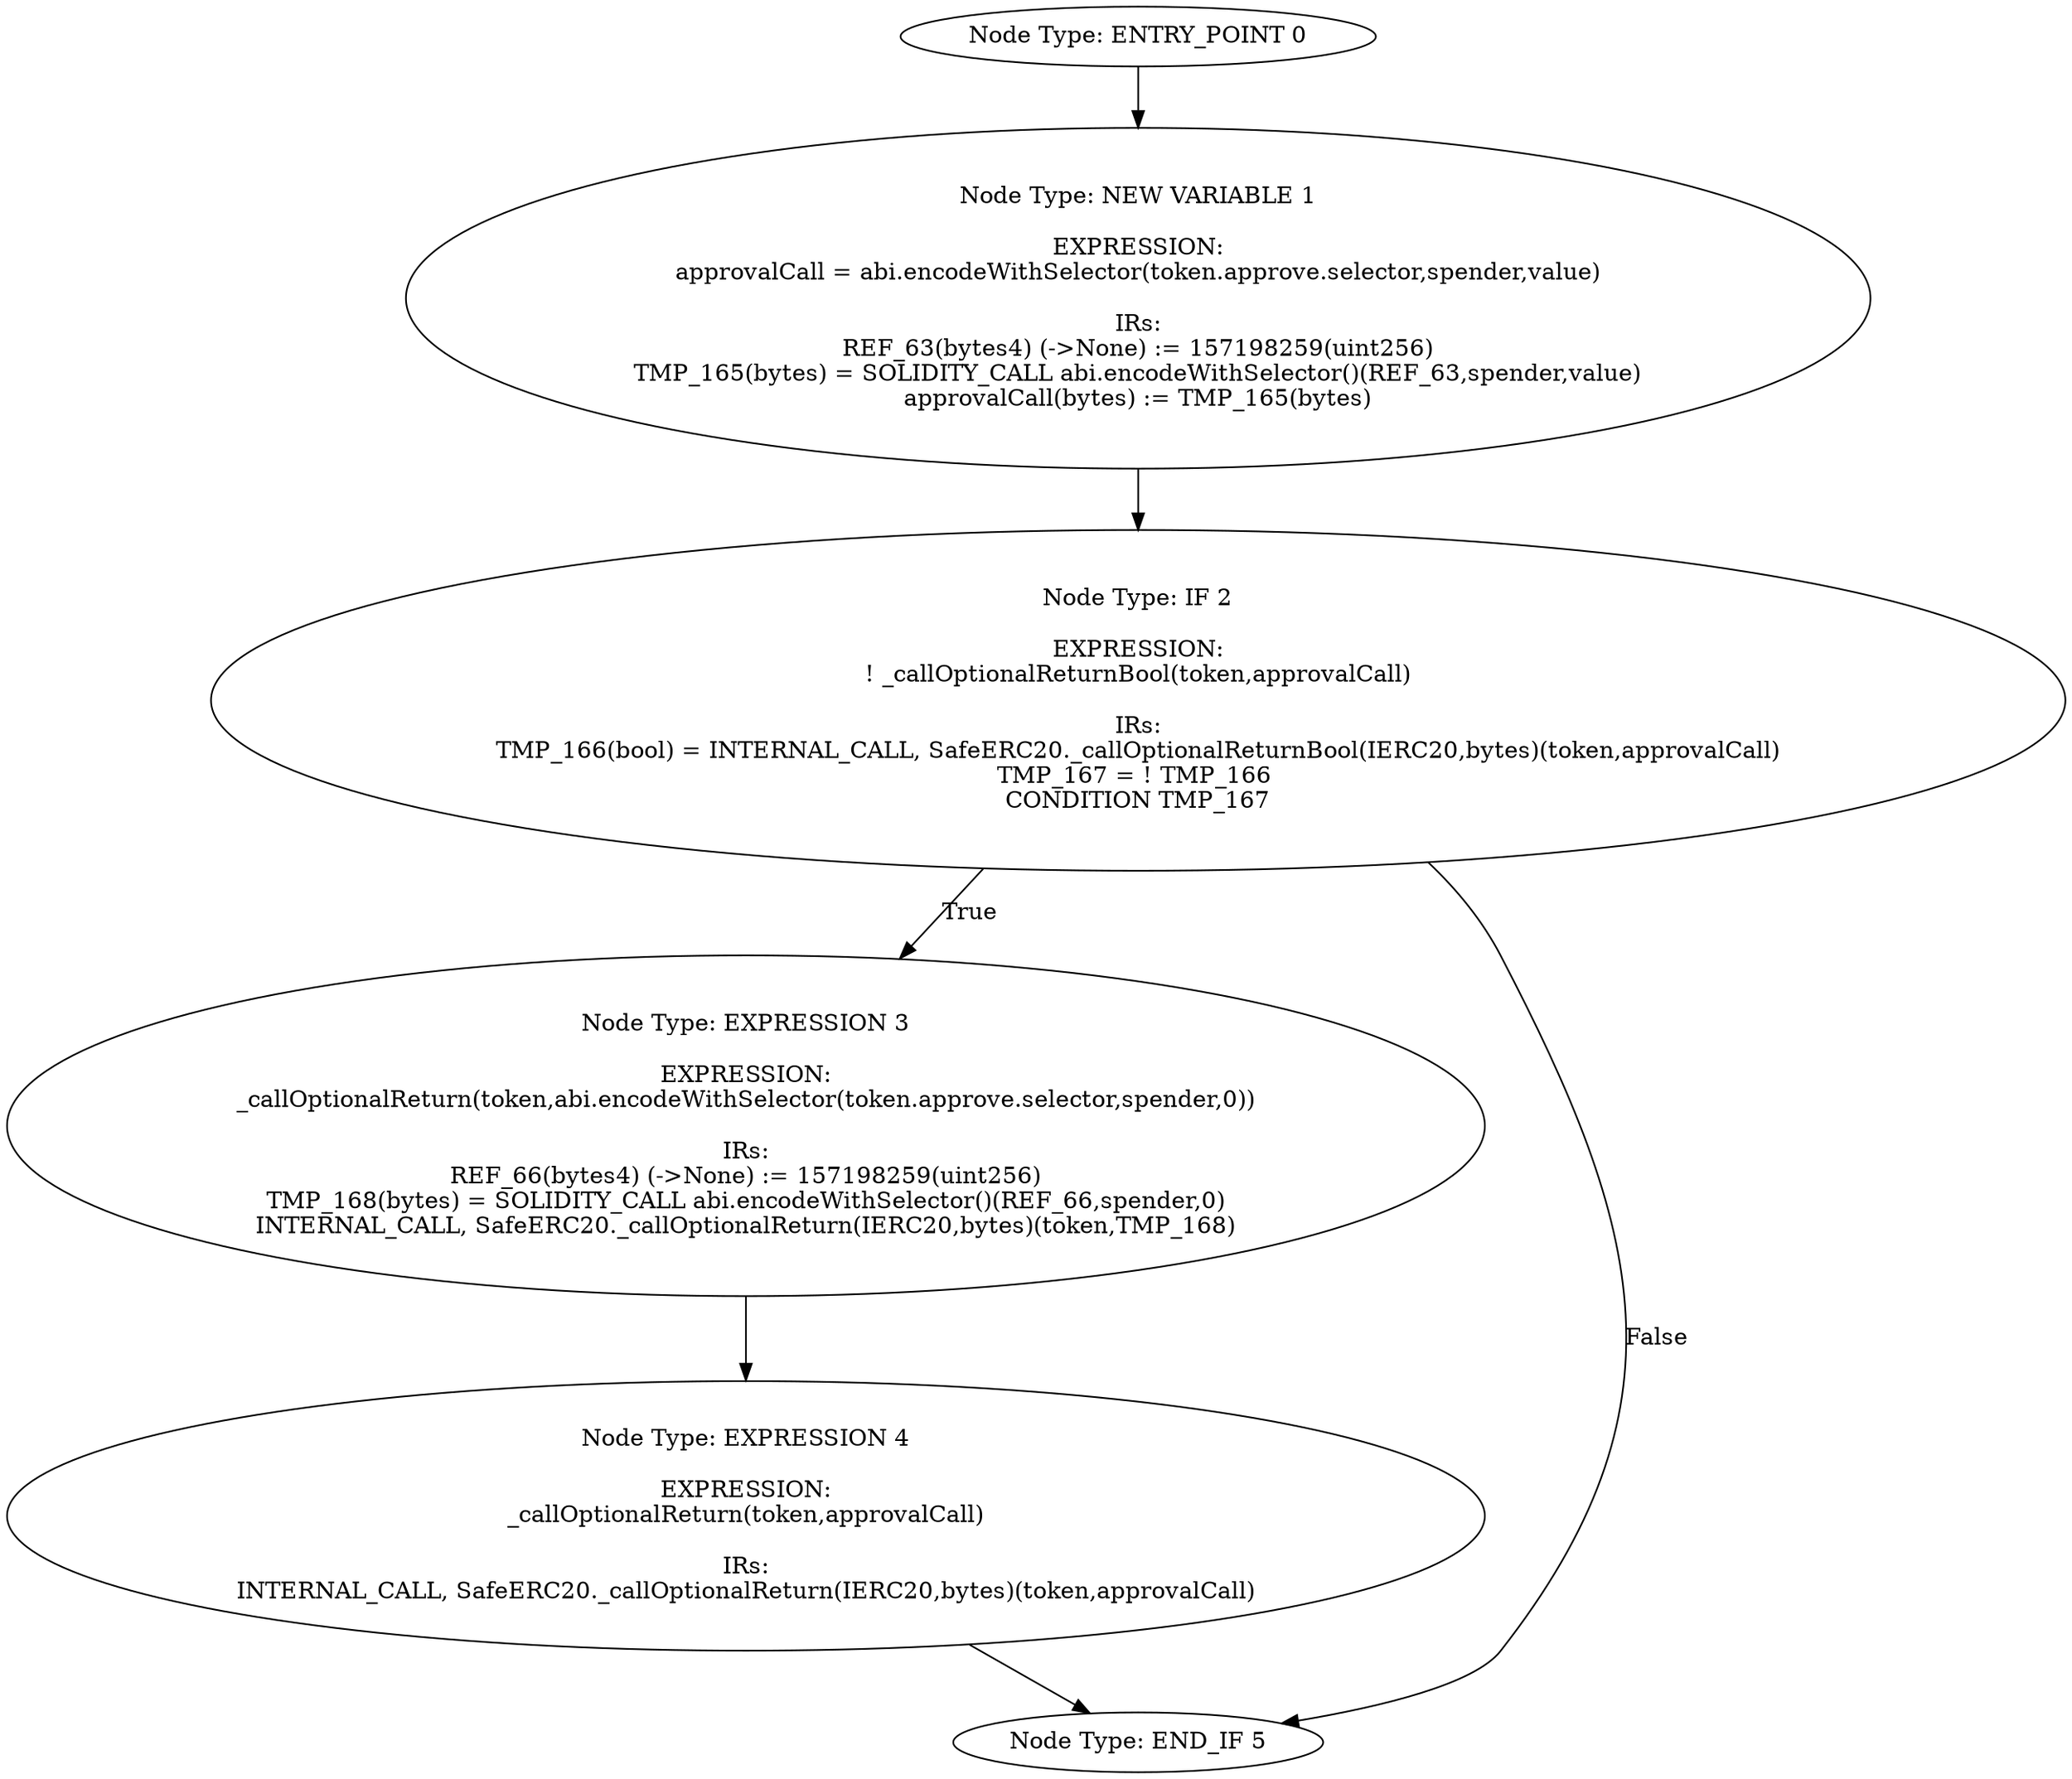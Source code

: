 digraph{
0[label="Node Type: ENTRY_POINT 0
"];
0->1;
1[label="Node Type: NEW VARIABLE 1

EXPRESSION:
approvalCall = abi.encodeWithSelector(token.approve.selector,spender,value)

IRs:
REF_63(bytes4) (->None) := 157198259(uint256)
TMP_165(bytes) = SOLIDITY_CALL abi.encodeWithSelector()(REF_63,spender,value)
approvalCall(bytes) := TMP_165(bytes)"];
1->2;
2[label="Node Type: IF 2

EXPRESSION:
! _callOptionalReturnBool(token,approvalCall)

IRs:
TMP_166(bool) = INTERNAL_CALL, SafeERC20._callOptionalReturnBool(IERC20,bytes)(token,approvalCall)
TMP_167 = ! TMP_166 
CONDITION TMP_167"];
2->3[label="True"];
2->5[label="False"];
3[label="Node Type: EXPRESSION 3

EXPRESSION:
_callOptionalReturn(token,abi.encodeWithSelector(token.approve.selector,spender,0))

IRs:
REF_66(bytes4) (->None) := 157198259(uint256)
TMP_168(bytes) = SOLIDITY_CALL abi.encodeWithSelector()(REF_66,spender,0)
INTERNAL_CALL, SafeERC20._callOptionalReturn(IERC20,bytes)(token,TMP_168)"];
3->4;
4[label="Node Type: EXPRESSION 4

EXPRESSION:
_callOptionalReturn(token,approvalCall)

IRs:
INTERNAL_CALL, SafeERC20._callOptionalReturn(IERC20,bytes)(token,approvalCall)"];
4->5;
5[label="Node Type: END_IF 5
"];
}
